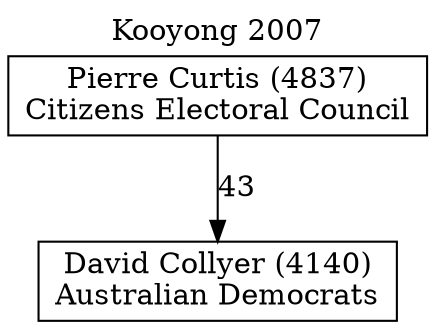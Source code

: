 // House preference flow
digraph "David Collyer (4140)_Kooyong_2007" {
	graph [label="Kooyong 2007" labelloc=t mclimit=10]
	node [shape=box]
	"David Collyer (4140)" [label="David Collyer (4140)
Australian Democrats"]
	"Pierre Curtis (4837)" [label="Pierre Curtis (4837)
Citizens Electoral Council"]
	"Pierre Curtis (4837)" -> "David Collyer (4140)" [label=43]
}
